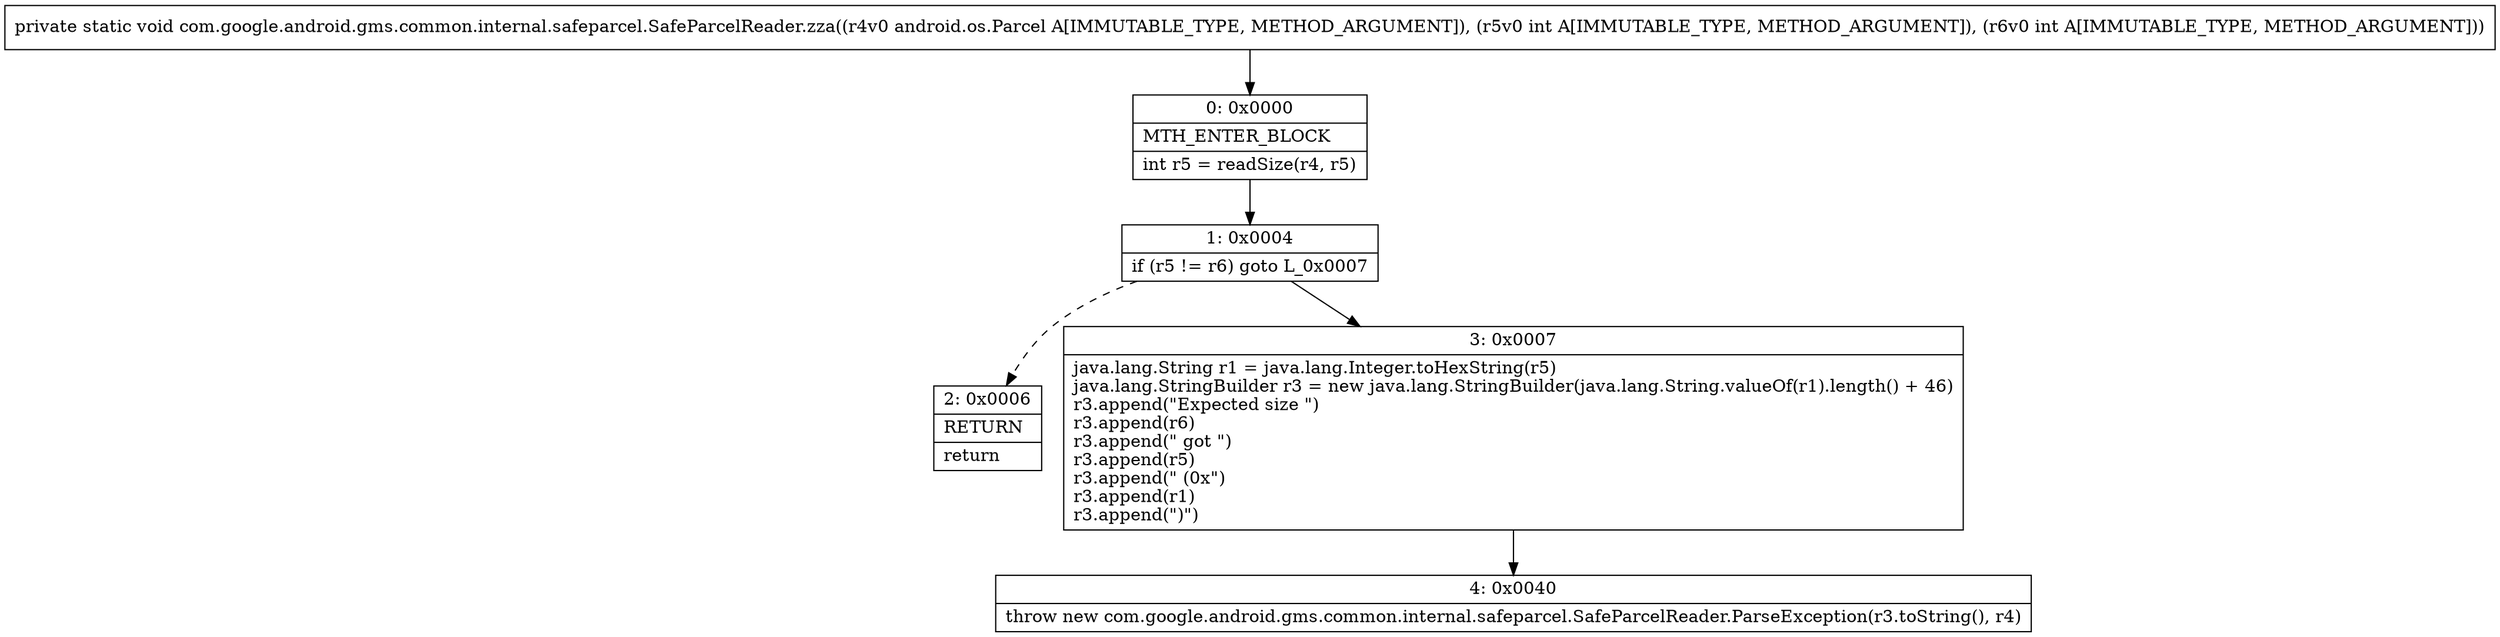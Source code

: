 digraph "CFG forcom.google.android.gms.common.internal.safeparcel.SafeParcelReader.zza(Landroid\/os\/Parcel;II)V" {
Node_0 [shape=record,label="{0\:\ 0x0000|MTH_ENTER_BLOCK\l|int r5 = readSize(r4, r5)\l}"];
Node_1 [shape=record,label="{1\:\ 0x0004|if (r5 != r6) goto L_0x0007\l}"];
Node_2 [shape=record,label="{2\:\ 0x0006|RETURN\l|return\l}"];
Node_3 [shape=record,label="{3\:\ 0x0007|java.lang.String r1 = java.lang.Integer.toHexString(r5)\ljava.lang.StringBuilder r3 = new java.lang.StringBuilder(java.lang.String.valueOf(r1).length() + 46)\lr3.append(\"Expected size \")\lr3.append(r6)\lr3.append(\" got \")\lr3.append(r5)\lr3.append(\" (0x\")\lr3.append(r1)\lr3.append(\")\")\l}"];
Node_4 [shape=record,label="{4\:\ 0x0040|throw new com.google.android.gms.common.internal.safeparcel.SafeParcelReader.ParseException(r3.toString(), r4)\l}"];
MethodNode[shape=record,label="{private static void com.google.android.gms.common.internal.safeparcel.SafeParcelReader.zza((r4v0 android.os.Parcel A[IMMUTABLE_TYPE, METHOD_ARGUMENT]), (r5v0 int A[IMMUTABLE_TYPE, METHOD_ARGUMENT]), (r6v0 int A[IMMUTABLE_TYPE, METHOD_ARGUMENT])) }"];
MethodNode -> Node_0;
Node_0 -> Node_1;
Node_1 -> Node_2[style=dashed];
Node_1 -> Node_3;
Node_3 -> Node_4;
}

